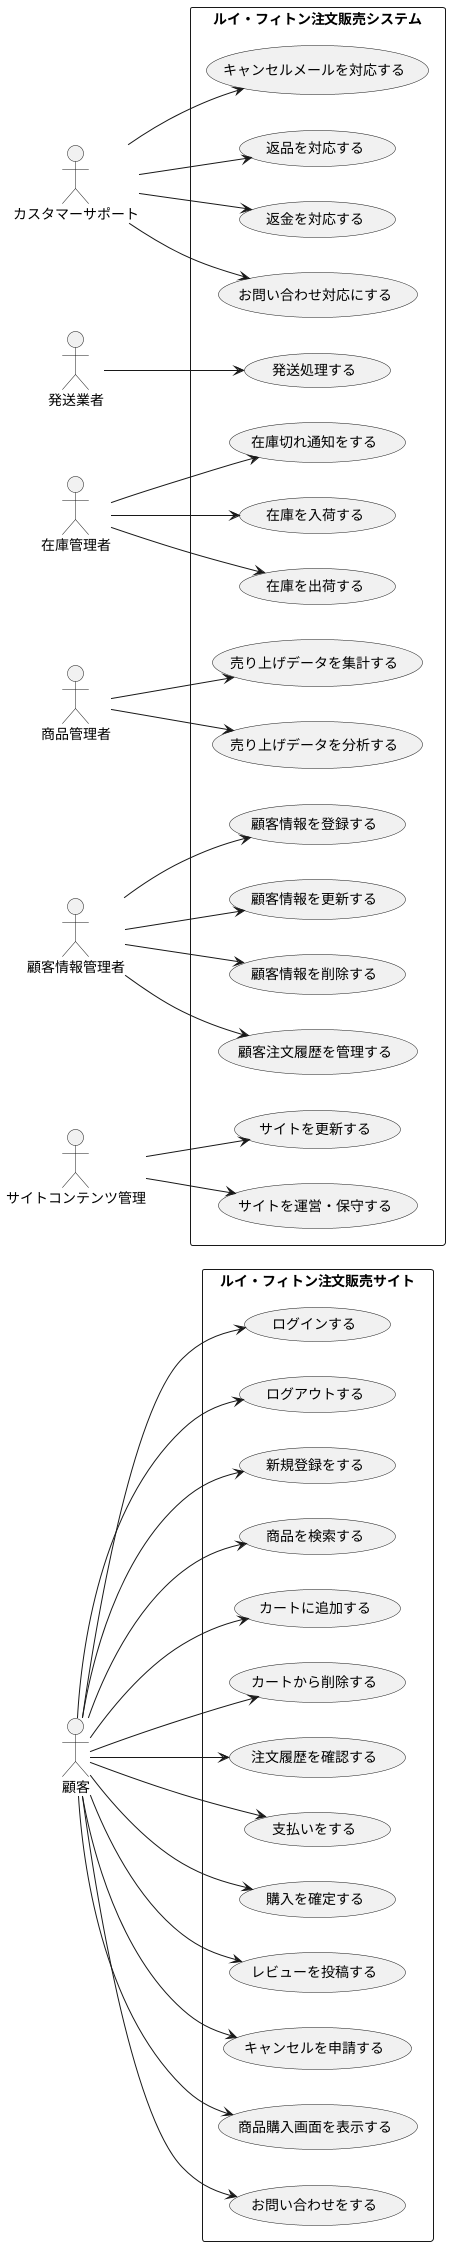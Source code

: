 @startuml
left to right direction

actor 顧客
actor カスタマーサポート
actor 発送業者
actor 在庫管理者
actor 商品管理者
actor 顧客情報管理者
actor サイトコンテンツ管理

rectangle "ルイ・フィトン注文販売システム" {

  ' --- 管理者 ---
  (発送処理する)

  (キャンセルメールを対応する)
  (返品を対応する)
  (返金を対応する)
  (お問い合わせ対応にする)

  (在庫を入荷する)
  (在庫を出荷する)
  (在庫切れ通知をする)

  (売り上げデータを集計する)
  (売り上げデータを分析する)

  '--- 顧客情報管理者 ---
  (顧客情報を登録する)
  (顧客情報を更新する)
  (顧客情報を削除する)
  (顧客注文履歴を管理する)

  (サイトを更新する)
  (サイトを運営・保守する)

}


rectangle "ルイ・フィトン注文販売サイト" {
    ' --- 顧客 ---
  (ログインする)
  (ログアウトする)
  (新規登録をする)
  (商品を検索する)
  (カートに追加する)
  (カートから削除する)
  (注文履歴を確認する)
  (支払いをする)
  (購入を確定する)
  (レビューを投稿する)
  (キャンセルを申請する)
  (商品購入画面を表示する)
  (お問い合わせをする)
}


' 顧客の動き
顧客 --> (ログインする)
顧客 --> (ログアウトする)
顧客 --> (商品を検索する)
顧客 --> (カートに追加する)
顧客 --> (カートから削除する)
顧客 --> (注文履歴を確認する)
顧客 --> (新規登録をする)
顧客 --> (支払いをする)
顧客 --> (購入を確定する)
顧客 --> (レビューを投稿する)
顧客 --> (キャンセルを申請する)
顧客 --> (商品購入画面を表示する)
顧客 --> (お問い合わせをする)

' 管理者などの動き
在庫管理者 --> (在庫を入荷する)
在庫管理者 --> (在庫を出荷する)
在庫管理者 --> (在庫切れ通知をする)

商品管理者 --> (売り上げデータを集計する)
商品管理者 --> (売り上げデータを分析する)

'発送業者とカスタマーサポートの追加
発送業者 --> (発送処理する)

カスタマーサポート --> (キャンセルメールを対応する)
カスタマーサポート --> (返品を対応する)
カスタマーサポート --> (返金を対応する)
カスタマーサポート --> (お問い合わせ対応にする)

顧客情報管理者 --> (顧客情報を登録する)
顧客情報管理者 --> (顧客情報を更新する)
顧客情報管理者 --> (顧客情報を削除する)
顧客情報管理者 --> (顧客注文履歴を管理する)

サイトコンテンツ管理 --> (サイトを更新する)
サイトコンテンツ管理 --> (サイトを運営・保守する)

@enduml
